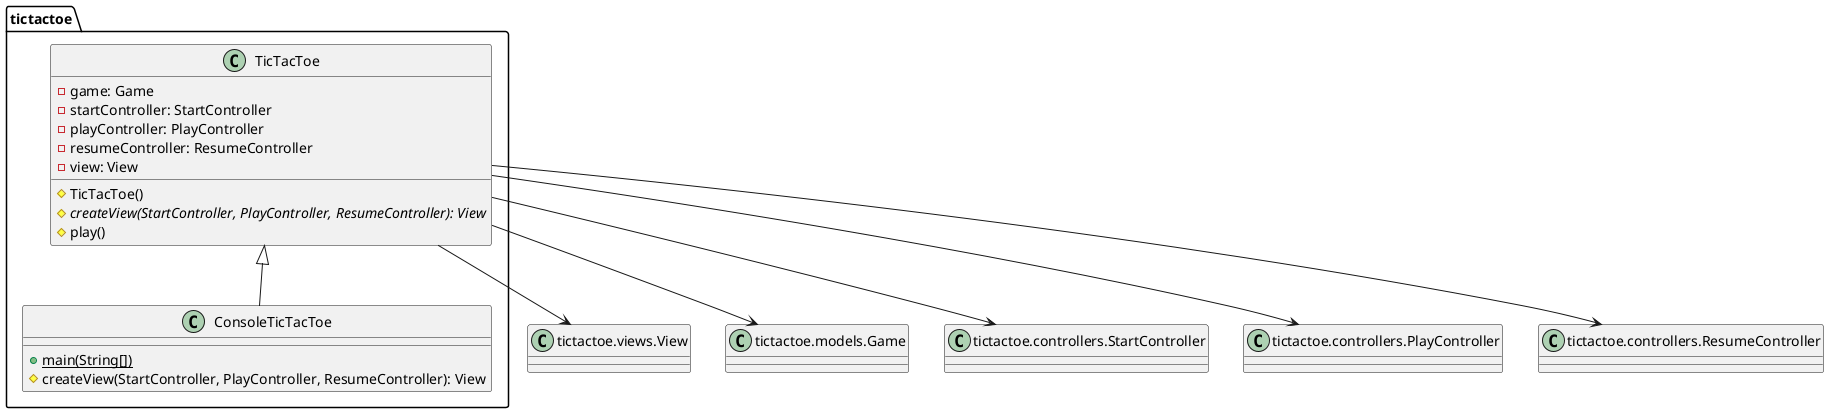 @startuml paqueteTicTacToe
class View as "tictactoe.views.View" {}
class Game as "tictactoe.models.Game" {}
class StartController as "tictactoe.controllers.StartController" {}
class PlayController as "tictactoe.controllers.PlayController" {}
class ResumeController as "tictactoe.controllers.ResumeController" {}

class  tictactoe.ConsoleTicTacToe{
+ {static} main(String[])
# createView(StartController, PlayController, ResumeController): View
}
tictactoe.TicTacToe <|-down- tictactoe.ConsoleTicTacToe

class  tictactoe.TicTacToe{
- game: Game
- startController: StartController
- playController: PlayController
- resumeController: ResumeController
- view: View
# TicTacToe()
# {abstract} createView(StartController, PlayController, ResumeController): View
# play()
}
tictactoe.TicTacToe --> View
tictactoe.TicTacToe --> Game
tictactoe.TicTacToe --> StartController
tictactoe.TicTacToe --> PlayController
tictactoe.TicTacToe --> ResumeController
@enduml

@startuml paqueteTicTactoeViews
class Error as "tictactoe.types.Error" {}
class Console as "usantatecla.utils.Console" {}

class  tictactoe.views.ErrorView{
+ {static} MESSAGES: String[]
# error: Error
+ ErrorView(Error)
}
tictactoe.views.ErrorView .down.> Error

enum  tictactoe.views.Message{
+ EMPTY
+ NUMBER_PLAYERS
+ SEPARATOR
+ VERTICAL_LINE_LEFT
+ VERTICAL_LINE_CENTERED
+ VERTICAL_LINE_RIGHT
+ ENTER_COORDINATE_TO_PUT
+ ENTER_COORDINATE_TO_REMOVE
+ COORDINATE_TO_PUT
+ COORDINATE_TO_REMOVE
+ COORDINATE_TO_MOVE
+ PLAYER_WIN
+ RESUME
- message: String
- Message(String)
+ getMessage(): String
+ write()
+ writeln()
+ toString(): String
}

tictactoe.views.Message .down.> Console

class tictactoe.views.View {
+ interact()
# {abstract} start()
# {abstract} play()
# {abstract} isResumed(): boolean
}

@enduml

@startuml paqueteTicTactoeViewsConsole
class Error as "tictactoe.models.\nError" {}
class Coordinate as "tictactoe.models.\nCoordinate" {}
class Console as "usantatecla.utils.\nConsole" {}
class Controller as "tictactoe.controllers.\nController" {}
class PlayController as "tictactoe.controllers.\nPlayController" {}
class ResumeController as "tictactoe.controllers.\nResumeController" {}
class YesNoDialog as "usantatecla.utils.\nYesNoDialog" {}
class StartController as "tictactoe.controllers.\nStartController" {}
class LimitedIntDialog as "usantatecla.utils.\nLimitedIntDialog" {}
class Token as "tictactoe.models.\nToken" {}
class Message as "tictactoe.views.\nMessage" {}
class ErrorView as "tictactoe.views.\nErrorView" {}

class tictactoe.views.console.CoordinateView {
+ read(String): Coordinate
}

tictactoe.views.console.CoordinateView .down.> Console
tictactoe.views.console.CoordinateView .down.> Error
tictactoe.views.console.CoordinateView .down.> Coordinate

class  tictactoe.views.console.ErrorView{
~ ErrorView(Error)
~ writeln()
}
tictactoe.views.console.ErrorView .down.> Error
tictactoe.views.console.ErrorView .down.> Console
ErrorView <|-down- tictactoe.views.console.ErrorView

class  tictactoe.views.console.GameView{
~ GameView(Controller)
~ write()
}

tictactoe.views.console.GameView *-down-> Controller
tictactoe.views.console.GameView .down.> Coordinate
tictactoe.views.console.GameView .down.> Message

class  tictactoe.views.console.PlayView{
~ PlayView(PlayController)
~ interact()
- put()
- move()
}

tictactoe.views.console.PlayView *-down-> PlayController
tictactoe.views.console.PlayView .down.> Coordinate
tictactoe.views.console.PlayView .down.> Message
tictactoe.views.console.PlayView .down.> Error

class  tictactoe.views.console.ResumeView{
+ ResumeView(ResumeController)
~ interact(): boolean
}
tictactoe.views.console.ResumeView *-down-> ResumeController
tictactoe.views.console.ResumeView .down.> Message
tictactoe.views.console.ResumeView .down.> YesNoDialog

class tictactoe.views.console.StartView{
~ StartView(StartController)
~ interact(): void
}
tictactoe.views.console.StartView *-down-> StartController
tictactoe.views.console.StartView .down.> Message
tictactoe.views.console.StartView .down.> LimitedIntDialog

class tictactoe.views.console.TokenView{
+ {static} SYMBOLS: char[]
~ TokenView(Token)
~ write()
}
tictactoe.views.console.StartView *-down-> Token
tictactoe.views.console.StartView .down.> Console

class tictactoe.views.console.View{
+ View(StartController, PlayController, ResumeController)
+ interact()
# start()
# play()
# isResumed(): boolean
}
tictactoe.views.console.View *-down-> tictactoe.views.console.StartView
tictactoe.views.console.View *-down-> tictactoe.views.console.PlayView
tictactoe.views.console.View *-down-> tictactoe.views.console.ResumeView


@enduml

@startuml paqueteTicTactoeModels
class ClosedInterval as "usantatecla.utils.\nClosedInterval" {}
class ConcreteCoordinate as "usantatecla.utils.\nConcreteCoordinate" {}
class Direction as "usantatecla.utils.\nDirection" {}
class Error as "tictactoe.types.Error" {}

class  tictactoe.models.Board{
+ Board()
~ reset()
~ getToken(Coordinate): Token
~ boolean isCompleted()
~ put(Coordinate, Token)
~ move(Coordinate, Coordinate)
- remove(Coordinate)
~ isOccupied(Coordinate, Token): boolean
~ isEmpty(Coordinate): boolean
~ isTicTacToe(Token): boolean
- getCoordinates(Token): List<Coordinate>
}

tictactoe.models.Board *-down-> "*" tictactoe.models.Token
tictactoe.models.Board .down.> tictactoe.models.Coordinate
tictactoe.models.Board .down.> Direction

class  tictactoe.models.Coordinate{
- {static} NULL_COORDINATE: Coordinate
+ {static} DIMENSION: int
- {static} LIMITS: ClosedInterval
+ Coordinate()
+ Coordinate(int, int)
+ isNull(): boolean
+ isValid(): Error
+ getDirection(Coordinate): Direction
- inInverseDiagonal(): boolean
+ random()
+ equals(Object): boolean
}
ConcreteCoordinate <|-down- tictactoe.models.Coordinate
tictactoe.models.Coordinate .down.> Error
tictactoe.models.Coordinate .down.> Direction
tictactoe.models.Coordinate .down.> ClosedInterval

class  tictactoe.models.Game{
+ Game()
+ reset()
+ setUsers(int)
+ isBoardComplete(): boolean
+ isUser(): boolean
+ put(Coordinate): Error
+ move(Coordinate, Coordinate): Error
+ next(Error)
+ isTicTacToe(): boolean
+ getToken(Coordinate): Token
+ getToken(): Token
+ getMaxPlayers(): int
}
tictactoe.models.Game *-down-> tictactoe.models.Board
tictactoe.models.Game *-down-> tictactoe.models.Turn
tictactoe.models.Game .down.> tictactoe.models.Coordinate
tictactoe.models.Game .down.> Error

class  tictactoe.models.Player{
~ Player(Token, Board)
~ put(Coordinate): Error
~ move(Coordinate, Coordinate): Error
~ getToken(): Token
}
tictactoe.models.Player *-down-> tictactoe.models.Token
tictactoe.models.Player *-down-> tictactoe.models.Board
tictactoe.models.Player .down.> tictactoe.models.Coordinate
tictactoe.models.Player .down.> Error

enum  tictactoe.models.Token{
+ X
+ O
+ NULL
+ isNull(): boolean
+ {static} get(int): Token
}

tictactoe.models.Token .down.> ClosedInterval

class  tictactoe.models.Turn{
+ {static} NUM_PLAYERS: int
- active: int
- users: int
~ Turn(Board)
~ setUsers(int)
~ next()
~ isUser(): boolean
~ put(Coordinate): Error
~ getPlayer(): Player
~ move(Coordinate, Coordinate): Error
~ getToken(): Token
}

tictactoe.models.Turn *-down-> "*" tictactoe.models.Player
tictactoe.models.Turn *-down-> tictactoe.models.Board
tictactoe.models.Turn .down.-> tictactoe.models.Token
tictactoe.models.Turn .down.-> tictactoe.models.Coordinate
tictactoe.models.Turn .down.-> Error
@enduml

@startuml paqueteTypes

enum  tictactoe.types.Error{
+ NOT_EMPTY
+ NOT_OWNER
+ SAME_COORDINATES
+ NOT_VALID
+ NULL_ERROR
+ isNull(): boolean
}
@enduml

@startuml paqueteTicTactoeControllers
class Game as "tictactoe.models.\nGame" {}
class Coordinate as "tictactoe.models.\nCoordinate" {}
class Error as "tictactoe.types.\nError" {}
class Token as "tictactoe.models.\nToken" {}

class  tictactoe.controllers.Controller{
~ Controller(Game)
+ getToken(Coordinate): Token
}
tictactoe.controllers.Controller *-down-> Game

class  tictactoe.controllers.PlayController{
+ PlayController(Game)
+ isBoardComplete(): boolean
+ isTicTacToe(): boolean
+ getToken(): Token
+ isUser(): boolean
+ put(Coordinate): Error
+ move(Coordinate,Coordinate): Error
}
tictactoe.controllers.Controller <|-down- tictactoe.controllers.PlayController
tictactoe.controllers.PlayController .down.> Coordinate
tictactoe.controllers.PlayController .down.> Error
tictactoe.controllers.PlayController .down.> Game
tictactoe.controllers.PlayController .down.> Token

class  tictactoe.controllers.ResumeController{
+ ResumeController(Game)
+ resume()
}
tictactoe.controllers.Controller <|-down- tictactoe.controllers.ResumeController
tictactoe.controllers.ResumeController .down.> Game

class  tictactoe.controllers.StartController{
+ StartController(Game)
+ setUsers(int)
+ getMaxPlayers(): int
}
tictactoe.controllers.Controller <|-down- tictactoe.controllers.StartController
tictactoe.controllers.StartController .down.> Game
@enduml

@startuml paqueteUtils

class BufferedReader as "java.io.BufferedReader"{}

class  usantatecla.utils.ClosedInterval{
- min: int
- max: int
+ ClosedInterval(int,int)
+ isIncluded(int): boolean
+ toString(): String
}

class usantatecla.utils.ConcreteCoordinate{
# row: int
# column: int
- {static} ROW: String
- {static} COLUMN: String
# ConcreteCoordinate()
# ConcreteCoordinate(int,int)
+ isNull(): boolean
+ getDirection(Coordinate): Direction
+ inHorizontal(Coordinate): boolean
+ inVertical(Coordinate): boolean
+ inMainDiagonal(): boolean
# read(String)
+ getRow(): int
+ getColumn(): int
+ hashCode(): int
+ equals(Object): boolean
+ toString(): String
}

usantatecla.utils.Coordinate <|-down- usantatecla.utils.ConcreteCoordinate
usantatecla.utils.ConcreteCoordinate .down.> usantatecla.utils.Direction
usantatecla.utils.ConcreteCoordinate .down.> usantatecla.utils.Console


class usantatecla.utils.Console{
- {static} console: Console
+ {static} instance(): Console
- readString(String): String
+ readString(): String
+ readInt(String): int
~ readChar(String): char
+ writeln()
+ write(String)
+ write(int)
+ writeln(String)
+ writeln(int)
+ write(char)
- writeError(String)
}
usantatecla.utils.Console *-down-> BufferedReader

interface usantatecla.utils.Coordinate{
~ isNull(): boolean
~ getDirection(Coordinate): Direction
~ inHorizontal(Coordinate): boolean
~ inVertical(Coordinate): boolean
~ inMainDiagonal(): boolean
}
usantatecla.utils.Coordinate .down.> usantatecla.utils.Direction

enum usantatecla.utils.Direction{
  VERTICAL
  HORIZONTAL
  MAIN_DIAGONAL
  INVERSE_DIAGONAL
  NULL
}

class usantatecla.utils.LimitedIntDialog{
- LIMITS: ClosedInterval
- {static} ERROR_MESSAGE: String
+ LimitedIntDialog(int,int)
+ read(String): int
}

usantatecla.utils.LimitedIntDialog *-down-> usantatecla.utils.ClosedInterval
usantatecla.utils.LimitedIntDialog .down.> usantatecla.utils.Console

class usantatecla.utils.NullCoordinate{
- {static} instance: NullCoordinate
+ {static} instance(): Coordinate
+ isNull(): boolean
+ getDirection(Coordinate): Direction
+ inHorizontal(Coordinate): boolean
+ inVertical(Coordinate): boolean
+ inMainDiagonal(): boolean
+ hashCode(): int
+ equals(Object): boolean
+ toString(): String
}
usantatecla.utils.Coordinate <|-down- usantatecla.utils.NullCoordinate
usantatecla.utils.NullCoordinate .down.> usantatecla.utils.Direction

class usantatecla.utils.YesNoDialog{
- {static} AFIRMATIVE: char
- {static} NEGATIVE: char
- {static} SUFFIX: String
- {static} MESSAGE: String
- answer: char
+ read(String): boolean
- isAffirmative(): boolean
- getAnswer(): char
- isNegative(): boolean
}
usantatecla.utils.YesNoDialog .down.> usantatecla.utils.Console
@enduml
